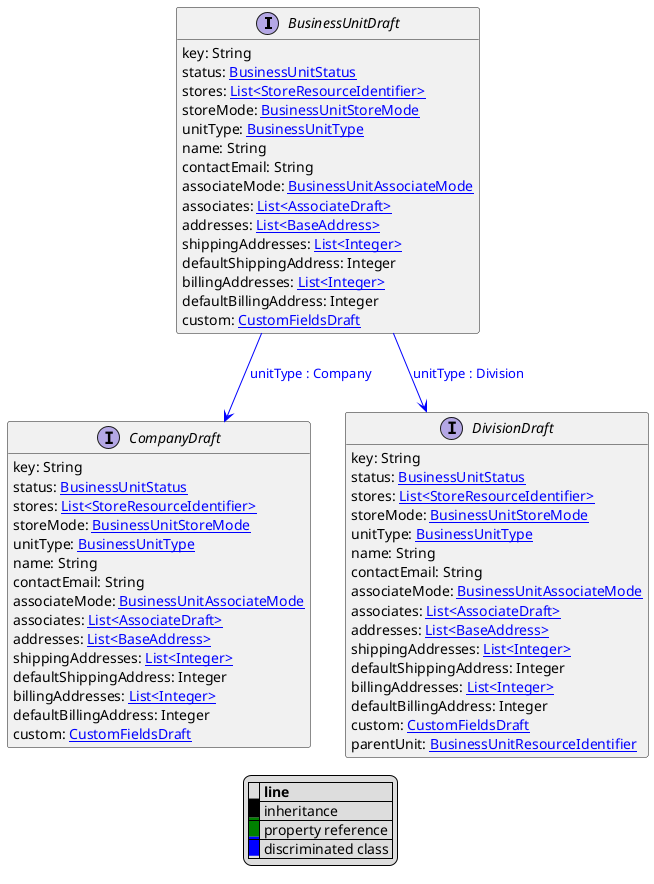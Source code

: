 @startuml

hide empty fields
hide empty methods
legend
|= |= line |
|<back:black>   </back>| inheritance |
|<back:green>   </back>| property reference |
|<back:blue>   </back>| discriminated class |
endlegend
interface BusinessUnitDraft [[BusinessUnitDraft.svg]]  {
    key: String
    status: [[BusinessUnitStatus.svg BusinessUnitStatus]]
    stores: [[StoreResourceIdentifier.svg List<StoreResourceIdentifier>]]
    storeMode: [[BusinessUnitStoreMode.svg BusinessUnitStoreMode]]
    unitType: [[BusinessUnitType.svg BusinessUnitType]]
    name: String
    contactEmail: String
    associateMode: [[BusinessUnitAssociateMode.svg BusinessUnitAssociateMode]]
    associates: [[AssociateDraft.svg List<AssociateDraft>]]
    addresses: [[BaseAddress.svg List<BaseAddress>]]
    shippingAddresses: [[Integer.svg List<Integer>]]
    defaultShippingAddress: Integer
    billingAddresses: [[Integer.svg List<Integer>]]
    defaultBillingAddress: Integer
    custom: [[CustomFieldsDraft.svg CustomFieldsDraft]]
}


interface CompanyDraft [[CompanyDraft.svg]]  {
    key: String
    status: [[BusinessUnitStatus.svg BusinessUnitStatus]]
    stores: [[StoreResourceIdentifier.svg List<StoreResourceIdentifier>]]
    storeMode: [[BusinessUnitStoreMode.svg BusinessUnitStoreMode]]
    unitType: [[BusinessUnitType.svg BusinessUnitType]]
    name: String
    contactEmail: String
    associateMode: [[BusinessUnitAssociateMode.svg BusinessUnitAssociateMode]]
    associates: [[AssociateDraft.svg List<AssociateDraft>]]
    addresses: [[BaseAddress.svg List<BaseAddress>]]
    shippingAddresses: [[Integer.svg List<Integer>]]
    defaultShippingAddress: Integer
    billingAddresses: [[Integer.svg List<Integer>]]
    defaultBillingAddress: Integer
    custom: [[CustomFieldsDraft.svg CustomFieldsDraft]]
}
interface DivisionDraft [[DivisionDraft.svg]]  {
    key: String
    status: [[BusinessUnitStatus.svg BusinessUnitStatus]]
    stores: [[StoreResourceIdentifier.svg List<StoreResourceIdentifier>]]
    storeMode: [[BusinessUnitStoreMode.svg BusinessUnitStoreMode]]
    unitType: [[BusinessUnitType.svg BusinessUnitType]]
    name: String
    contactEmail: String
    associateMode: [[BusinessUnitAssociateMode.svg BusinessUnitAssociateMode]]
    associates: [[AssociateDraft.svg List<AssociateDraft>]]
    addresses: [[BaseAddress.svg List<BaseAddress>]]
    shippingAddresses: [[Integer.svg List<Integer>]]
    defaultShippingAddress: Integer
    billingAddresses: [[Integer.svg List<Integer>]]
    defaultBillingAddress: Integer
    custom: [[CustomFieldsDraft.svg CustomFieldsDraft]]
    parentUnit: [[BusinessUnitResourceIdentifier.svg BusinessUnitResourceIdentifier]]
}

BusinessUnitDraft --> CompanyDraft #blue;text:blue : "unitType : Company"
BusinessUnitDraft --> DivisionDraft #blue;text:blue : "unitType : Division"

@enduml
